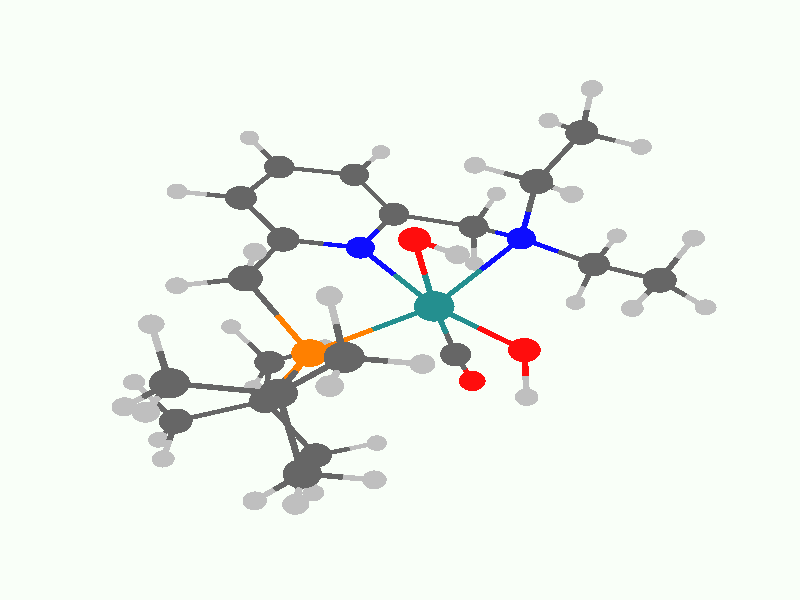 global_settings {
	ambient_light rgb <0.200000002980232, 0.200000002980232, 0.200000002980232>
	max_trace_level 15
}

background { color rgb <0.974929427023728,1,0.97270160982681> }

camera {
	perspective
	location <5.5925597392571, -8.72116479255149, -14.6422267580863>
	angle 40
	up <-0.647198917719651, 0.518850834738789, -0.55850458565116>
	right <-0.692180605618534, -0.706934236282004, 0.145361600080415> * 1
	direction <-0.31940502517661, 0.48066391258679, 0.816665557635859> }

light_source {
	<-38.3698861173352, -38.1263425293095, -60.9186576386434>
	color rgb <1, 1, 1>
	fade_distance 111.641184084629
	fade_power 0
	parallel
	point_at <38.3698861173352, 38.1263425293095, 60.9186576386434>
}

light_source {
	<-3.29326167676883, 65.2584548392823, -5.52119836312358>
	color rgb <0.300000011920929, 0.300000011920929, 0.300000011920929>
	fade_distance 111.641184084629
	fade_power 0
	parallel
	point_at <3.29326167676883, -65.2584548392823, 5.52119836312358>
}

#default {
	finish {ambient .8 diffuse 1 specular 1 roughness .005 metallic 0.5}
}

union {
}
union {
cylinder {
	<1.558536, -1.050208, -2.964195>, 	<1.81366573077547, -1.36563069375046, -2.67044167251922>, 0.05
	pigment { rgbt <0.75, 0.75, 0.75, 0> }
}
cylinder {
	<1.81366573077547, -1.36563069375046, -2.67044167251922>, 	<2.117695, -1.741509, -2.320386>, 0.05
	pigment { rgbt <0.400000005960464, 0.400000005960464, 0.400000005960464, 0> }
}
cylinder {
	<2.789556, -2.351081, -2.948659>, 	<2.48285020432788, -2.07281024864005, -2.66185120736981>, 0.05
	pigment { rgbt <0.75, 0.75, 0.75, 0> }
}
cylinder {
	<2.48285020432788, -2.07281024864005, -2.66185120736981>, 	<2.117695, -1.741509, -2.320386>, 0.05
	pigment { rgbt <0.400000005960464, 0.400000005960464, 0.400000005960464, 0> }
}
cylinder {
	<3.448079, 0.608378, -2.706125>, 	<3.68325671212002, 0.286110564330278, -2.40167536449835>, 0.05
	pigment { rgbt <0.75, 0.75, 0.75, 0> }
}
cylinder {
	<3.68325671212002, 0.286110564330278, -2.40167536449835>, 	<3.963422, -0.097804, -2.038987>, 0.05
	pigment { rgbt <0.400000005960464, 0.400000005960464, 0.400000005960464, 0> }
}
cylinder {
	<4.598612, -0.73497, -2.677211>, 	<4.30865708939328, -0.444113074400349, -2.38587111293146>, 0.05
	pigment { rgbt <0.75, 0.75, 0.75, 0> }
}
cylinder {
	<4.30865708939328, -0.444113074400349, -2.38587111293146>, 	<3.963422, -0.097804, -2.038987>, 0.05
	pigment { rgbt <0.400000005960464, 0.400000005960464, 0.400000005960464, 0> }
}
cylinder {
	<-5.0527, -0.109139, -2.370168>, 	<-4.92584747426095, -0.113270604206148, -1.88426980424152>, 0.05
	pigment { rgbt <0.75, 0.75, 0.75, 0> }
}
cylinder {
	<-4.92584747426095, -0.113270604206148, -1.88426980424152>, 	<-4.774746, -0.118192, -1.305488>, 0.05
	pigment { rgbt <0.400000005960464, 0.400000005960464, 0.400000005960464, 0> }
}
cylinder {
	<2.117695, -1.741509, -2.320386>, 	<1.71925354253125, -2.09454006202381, -2.04666684796923>, 0.05
	pigment { rgbt <0.400000005960464, 0.400000005960464, 0.400000005960464, 0> }
}
cylinder {
	<1.71925354253125, -2.09454006202381, -2.04666684796923>, 	<1.384713, -2.390953, -1.816846>, 0.05
	pigment { rgbt <0.75, 0.75, 0.75, 0> }
}
cylinder {
	<2.117695, -1.741509, -2.320386>, 	<2.54547, -1.368484, -1.8070015>, 0.05
	pigment { rgbt <0.400000005960464, 0.400000005960464, 0.400000005960464, 0> }
}
cylinder {
	<2.54547, -1.368484, -1.8070015>, 	<2.973245, -0.995459, -1.293617>, 0.05
	pigment { rgbt <0.400000005960464, 0.400000005960464, 0.400000005960464, 0> }
}
cylinder {
	<-0.519269, -1.340939, -2.239786>, 	<-0.528008122539537, -0.909712179041995, -2.11111483162027>, 0.05
	pigment { rgbt <0.75, 0.75, 0.75, 0> }
}
cylinder {
	<-0.528008122539537, -0.909712179041995, -2.11111483162027>, 	<-0.538052, -0.414103, -1.963233>, 0.05
	pigment { rgbt <1, 0.0500000007450581, 0.0500000007450581, 0> }
}
cylinder {
	<1.243037, 1.167366, -2.130265>, 	<1.34081161798074, 1.34287996249542, -1.66807136908485>, 0.05
	pigment { rgbt <0.75, 0.75, 0.75, 0> }
}
cylinder {
	<1.34081161798074, 1.34287996249542, -1.66807136908485>, 	<1.457211, 1.551827, -1.117836>, 0.05
	pigment { rgbt <0.400000005960464, 0.400000005960464, 0.400000005960464, 0> }
}
cylinder {
	<3.963422, -0.097804, -2.038987>, 	<4.32475217434313, 0.211591891218966, -1.67900859276063>, 0.05
	pigment { rgbt <0.400000005960464, 0.400000005960464, 0.400000005960464, 0> }
}
cylinder {
	<4.32475217434313, 0.211591891218966, -1.67900859276063>, 	<4.627935, 0.471198, -1.37696>, 0.05
	pigment { rgbt <0.75, 0.75, 0.75, 0> }
}
cylinder {
	<3.963422, -0.097804, -2.038987>, 	<3.4683335, -0.5466315, -1.666302>, 0.05
	pigment { rgbt <0.400000005960464, 0.400000005960464, 0.400000005960464, 0> }
}
cylinder {
	<3.4683335, -0.5466315, -1.666302>, 	<2.973245, -0.995459, -1.293617>, 0.05
	pigment { rgbt <0.400000005960464, 0.400000005960464, 0.400000005960464, 0> }
}
cylinder {
	<-0.538052, -0.414103, -1.963233>, 	<-0.471523162378203, -0.509854820832201, -0.982860784974411>, 0.05
	pigment { rgbt <1, 0.0500000007450581, 0.0500000007450581, 0> }
}
cylinder {
	<-0.471523162378203, -0.509854820832201, -0.982860784974411>, 	<-0.39928, -0.613831, 0.081718>, 0.05
	pigment { rgbt <0.140000000596046, 0.560000002384186, 0.560000002384186, 0> }
}
cylinder {
	<-2.689986, 0.34812, -1.75005>, 	<-2.96048282202414, 0.00978920277635818, -1.49870415860456>, 0.05
	pigment { rgbt <0.75, 0.75, 0.75, 0> }
}
cylinder {
	<-2.96048282202414, 0.00978920277635818, -1.49870415860456>, 	<-3.282831, -0.393396, -1.199178>, 0.05
	pigment { rgbt <0.400000005960464, 0.400000005960464, 0.400000005960464, 0> }
}
cylinder {
	<-3.03278, -1.347927, -1.677515>, 	<-3.14686003305131, -0.912444126392198, -1.45928471589929>, 0.05
	pigment { rgbt <0.75, 0.75, 0.75, 0> }
}
cylinder {
	<-3.14686003305131, -0.912444126392198, -1.45928471589929>, 	<-3.282831, -0.393396, -1.199178>, 0.05
	pigment { rgbt <0.400000005960464, 0.400000005960464, 0.400000005960464, 0> }
}
cylinder {
	<0.66192, 4.197075, -1.328171>, 	<0.320092594468559, 3.90525293353026, -1.11547104572637>, 0.05
	pigment { rgbt <0.75, 0.75, 0.75, 0> }
}
cylinder {
	<0.320092594468559, 3.90525293353026, -1.11547104572637>, 	<-0.08773, 3.55709, -0.861706>, 0.05
	pigment { rgbt <0.400000005960464, 0.400000005960464, 0.400000005960464, 0> }
}
cylinder {
	<-4.774746, -0.118192, -1.305488>, 	<-4.0287885, -0.255794, -1.252333>, 0.05
	pigment { rgbt <0.400000005960464, 0.400000005960464, 0.400000005960464, 0> }
}
cylinder {
	<-4.0287885, -0.255794, -1.252333>, 	<-3.282831, -0.393396, -1.199178>, 0.05
	pigment { rgbt <0.400000005960464, 0.400000005960464, 0.400000005960464, 0> }
}
cylinder {
	<-4.774746, -0.118192, -1.305488>, 	<-4.93205085661561, 0.414025609664955, -1.08116786725063>, 0.05
	pigment { rgbt <0.400000005960464, 0.400000005960464, 0.400000005960464, 0> }
}
cylinder {
	<-4.93205085661561, 0.414025609664955, -1.08116786725063>, 	<-5.064128, 0.860889, -0.892823>, 0.05
	pigment { rgbt <0.75, 0.75, 0.75, 0> }
}
cylinder {
	<-4.774746, -0.118192, -1.305488>, 	<-5.10832947803529, -0.537079560305884, -1.03859425443439>, 0.05
	pigment { rgbt <0.400000005960464, 0.400000005960464, 0.400000005960464, 0> }
}
cylinder {
	<-5.10832947803529, -0.537079560305884, -1.03859425443439>, 	<-5.388389, -0.888756, -0.814524>, 0.05
	pigment { rgbt <0.75, 0.75, 0.75, 0> }
}
cylinder {
	<2.973245, -0.995459, -1.293617>, 	<3.3486705, -1.5185625, -0.8807665>, 0.05
	pigment { rgbt <0.400000005960464, 0.400000005960464, 0.400000005960464, 0> }
}
cylinder {
	<3.3486705, -1.5185625, -0.8807665>, 	<3.724096, -2.041666, -0.467916>, 0.05
	pigment { rgbt <0.400000005960464, 0.400000005960464, 0.400000005960464, 0> }
}
cylinder {
	<2.973245, -0.995459, -1.293617>, 	<2.38652044818139, -0.511816423732335, -0.734076587728999>, 0.05
	pigment { rgbt <0.400000005960464, 0.400000005960464, 0.400000005960464, 0> }
}
cylinder {
	<2.38652044818139, -0.511816423732335, -0.734076587728999>, 	<1.789852, -0.019977, -0.165053>, 0.05
	pigment { rgbt <1, 0.5, 0, 0> }
}
cylinder {
	<-3.282831, -0.393396, -1.199178>, 	<-2.99893919423162, -0.424871390758766, -0.503735780562579>, 0.05
	pigment { rgbt <0.400000005960464, 0.400000005960464, 0.400000005960464, 0> }
}
cylinder {
	<-2.99893919423162, -0.424871390758766, -0.503735780562579>, 	<-2.72411, -0.455342, 0.169506>, 0.05
	pigment { rgbt <0.0500000007450581, 0.0500000007450581, 1, 0> }
}
cylinder {
	<2.297217, 2.259372, -1.160896>, 	<1.91389786010604, 1.93649866238542, -1.14124647111112>, 0.05
	pigment { rgbt <0.75, 0.75, 0.75, 0> }
}
cylinder {
	<1.91389786010604, 1.93649866238542, -1.14124647111112>, 	<1.457211, 1.551827, -1.117836>, 0.05
	pigment { rgbt <0.400000005960464, 0.400000005960464, 0.400000005960464, 0> }
}
cylinder {
	<4.2556, -2.717327, -1.158073>, 	<4.01298997880484, -2.40891515449979, -0.843044318375799>, 0.05
	pigment { rgbt <0.75, 0.75, 0.75, 0> }
}
cylinder {
	<4.01298997880484, -2.40891515449979, -0.843044318375799>, 	<3.724096, -2.041666, -0.467916>, 0.05
	pigment { rgbt <0.400000005960464, 0.400000005960464, 0.400000005960464, 0> }
}
cylinder {
	<1.457211, 1.551827, -1.117836>, 	<0.8259005, 1.879529, -0.8851125>, 0.05
	pigment { rgbt <0.400000005960464, 0.400000005960464, 0.400000005960464, 0> }
}
cylinder {
	<0.8259005, 1.879529, -0.8851125>, 	<0.19459, 2.207231, -0.652389>, 0.05
	pigment { rgbt <0.400000005960464, 0.400000005960464, 0.400000005960464, 0> }
}
cylinder {
	<1.457211, 1.551827, -1.117836>, 	<1.62210682943182, 0.772656890830509, -0.645525181268889>, 0.05
	pigment { rgbt <0.400000005960464, 0.400000005960464, 0.400000005960464, 0> }
}
cylinder {
	<1.62210682943182, 0.772656890830509, -0.645525181268889>, 	<1.789852, -0.019977, -0.165053>, 0.05
	pigment { rgbt <1, 0.5, 0, 0> }
}
cylinder {
	<-0.08773, 3.55709, -0.861706>, 	<0.05343, 2.8821605, -0.7570475>, 0.05
	pigment { rgbt <0.400000005960464, 0.400000005960464, 0.400000005960464, 0> }
}
cylinder {
	<0.05343, 2.8821605, -0.7570475>, 	<0.19459, 2.207231, -0.652389>, 0.05
	pigment { rgbt <0.400000005960464, 0.400000005960464, 0.400000005960464, 0> }
}
cylinder {
	<-0.08773, 3.55709, -0.861706>, 	<-0.709434, 3.8086965, -0.679439>, 0.05
	pigment { rgbt <0.400000005960464, 0.400000005960464, 0.400000005960464, 0> }
}
cylinder {
	<-0.709434, 3.8086965, -0.679439>, 	<-1.331138, 4.060303, -0.497172>, 0.05
	pigment { rgbt <0.400000005960464, 0.400000005960464, 0.400000005960464, 0> }
}
cylinder {
	<-1.568833, 5.112484, -0.663414>, 	<-1.46043908521965, 4.63266735409874, -0.587604154690194>, 0.05
	pigment { rgbt <0.75, 0.75, 0.75, 0> }
}
cylinder {
	<-1.46043908521965, 4.63266735409874, -0.587604154690194>, 	<-1.331138, 4.060303, -0.497172>, 0.05
	pigment { rgbt <0.400000005960464, 0.400000005960464, 0.400000005960464, 0> }
}
cylinder {
	<0.19459, 2.207231, -0.652389>, 	<-0.268107890566443, 1.80225558781849, -0.348640265341319>, 0.05
	pigment { rgbt <0.400000005960464, 0.400000005960464, 0.400000005960464, 0> }
}
cylinder {
	<-0.268107890566443, 1.80225558781849, -0.348640265341319>, 	<-0.714614, 1.411452, -0.055521>, 0.05
	pigment { rgbt <0.0500000007450581, 0.0500000007450581, 1, 0> }
}
cylinder {
	<-1.331138, 4.060303, -0.497172>, 	<-1.806211, 3.6314835, -0.221782>, 0.05
	pigment { rgbt <0.400000005960464, 0.400000005960464, 0.400000005960464, 0> }
}
cylinder {
	<-1.806211, 3.6314835, -0.221782>, 	<-2.281284, 3.202664, 0.053608>, 0.05
	pigment { rgbt <0.400000005960464, 0.400000005960464, 0.400000005960464, 0> }
}
cylinder {
	<-4.035211, -2.960525, -0.470673>, 	<-3.72352479117849, -2.91875927438547, -0.079013783057757>, 0.05
	pigment { rgbt <0.75, 0.75, 0.75, 0> }
}
cylinder {
	<-3.72352479117849, -2.91875927438547, -0.079013783057757>, 	<-3.352267, -2.869011, 0.387502>, 0.05
	pigment { rgbt <0.400000005960464, 0.400000005960464, 0.400000005960464, 0> }
}
cylinder {
	<3.724096, -2.041666, -0.467916>, 	<3.34841721236565, -2.37627647787856, -0.144091885606088>, 0.05
	pigment { rgbt <0.400000005960464, 0.400000005960464, 0.400000005960464, 0> }
}
cylinder {
	<3.34841721236565, -2.37627647787856, -0.144091885606088>, 	<3.033018, -2.657197, 0.127773>, 0.05
	pigment { rgbt <0.75, 0.75, 0.75, 0> }
}
cylinder {
	<3.724096, -2.041666, -0.467916>, 	<4.13222458931402, -1.80297258490795, -0.102923956045566>, 0.05
	pigment { rgbt <0.400000005960464, 0.400000005960464, 0.400000005960464, 0> }
}
cylinder {
	<4.13222458931402, -1.80297258490795, -0.102923956045566>, 	<4.474757, -1.602643, 0.203405>, 0.05
	pigment { rgbt <0.75, 0.75, 0.75, 0> }
}
cylinder {
	<-0.322526, -2.629038, -0.330691>, 	<-0.359321984883912, -1.66294468486394, -0.132981495218631>, 0.05
	pigment { rgbt <1, 0.0500000007450581, 0.0500000007450581, 0> }
}
cylinder {
	<-0.359321984883912, -1.66294468486394, -0.132981495218631>, 	<-0.39928, -0.613831, 0.081718>, 0.05
	pigment { rgbt <0.140000000596046, 0.560000002384186, 0.560000002384186, 0> }
}
cylinder {
	<-0.322526, -2.629038, -0.330691>, 	<-0.0301965182982283, -2.88172599598794, 0.0106287386497767>, 0.05
	pigment { rgbt <1, 0.0500000007450581, 0.0500000007450581, 0> }
}
cylinder {
	<-0.0301965182982283, -2.88172599598794, 0.0106287386497767>, 	<0.22403, -3.101478, 0.30746>, 0.05
	pigment { rgbt <0.75, 0.75, 0.75, 0> }
}
cylinder {
	<1.789852, -0.019977, -0.165053>, 	<0.714475153224157, -0.311698486856536, -0.0438306068982037>, 0.05
	pigment { rgbt <1, 0.5, 0, 0> }
}
cylinder {
	<0.714475153224157, -0.311698486856536, -0.0438306068982037>, 	<-0.39928, -0.613831, 0.081718>, 0.05
	pigment { rgbt <0.140000000596046, 0.560000002384186, 0.560000002384186, 0> }
}
cylinder {
	<1.789852, -0.019977, -0.165053>, 	<2.25974683823878, 0.287511160815204, 0.615065768299581>, 0.05
	pigment { rgbt <1, 0.5, 0, 0> }
}
cylinder {
	<2.25974683823878, 0.287511160815204, 0.615065768299581>, 	<2.72182, 0.589881, 1.382199>, 0.05
	pigment { rgbt <0.400000005960464, 0.400000005960464, 0.400000005960464, 0> }
}
cylinder {
	<-0.714614, 1.411452, -0.055521>, 	<-0.563087057529549, 0.438246000560099, 0.0104262370810067>, 0.05
	pigment { rgbt <0.0500000007450581, 0.0500000007450581, 1, 0> }
}
cylinder {
	<-0.563087057529549, 0.438246000560099, 0.0104262370810067>, 	<-0.39928, -0.613831, 0.081718>, 0.05
	pigment { rgbt <0.140000000596046, 0.560000002384186, 0.560000002384186, 0> }
}
cylinder {
	<-0.714614, 1.411452, -0.055521>, 	<-1.31502540072669, 1.63837777861626, 0.100324150739358>, 0.05
	pigment { rgbt <0.0500000007450581, 0.0500000007450581, 1, 0> }
}
cylinder {
	<-1.31502540072669, 1.63837777861626, 0.100324150739358>, 	<-1.937253, 1.873549, 0.261832>, 0.05
	pigment { rgbt <0.400000005960464, 0.400000005960464, 0.400000005960464, 0> }
}
cylinder {
	<-2.281284, 3.202664, 0.053608>, 	<-2.1092685, 2.5381065, 0.15772>, 0.05
	pigment { rgbt <0.400000005960464, 0.400000005960464, 0.400000005960464, 0> }
}
cylinder {
	<-2.1092685, 2.5381065, 0.15772>, 	<-1.937253, 1.873549, 0.261832>, 0.05
	pigment { rgbt <0.400000005960464, 0.400000005960464, 0.400000005960464, 0> }
}
cylinder {
	<-2.281284, 3.202664, 0.053608>, 	<-2.82438424385352, 3.39399663367971, 0.196147414681947>, 0.05
	pigment { rgbt <0.400000005960464, 0.400000005960464, 0.400000005960464, 0> }
}
cylinder {
	<-2.82438424385352, 3.39399663367971, 0.196147414681947>, 	<-3.279592, 3.554365, 0.315619>, 0.05
	pigment { rgbt <0.75, 0.75, 0.75, 0> }
}
cylinder {
	<-2.321974, -3.101747, 0.065118>, 	<-2.79233957367298, -2.99549469880572, 0.212297816909355>, 0.05
	pigment { rgbt <0.75, 0.75, 0.75, 0> }
}
cylinder {
	<-2.79233957367298, -2.99549469880572, 0.212297816909355>, 	<-3.352267, -2.869011, 0.387502>, 0.05
	pigment { rgbt <0.400000005960464, 0.400000005960464, 0.400000005960464, 0> }
}
cylinder {
	<-0.39928, -0.613831, 0.081718>, 	<-1.6015740833359, -0.531867851307914, 0.127117875684627>, 0.05
	pigment { rgbt <0.140000000596046, 0.560000002384186, 0.560000002384186, 0> }
}
cylinder {
	<-1.6015740833359, -0.531867851307914, 0.127117875684627>, 	<-2.72411, -0.455342, 0.169506>, 0.05
	pigment { rgbt <0.0500000007450581, 0.0500000007450581, 1, 0> }
}
cylinder {
	<-0.39928, -0.613831, 0.081718>, 	<-0.396709223827655, -0.728400842640891, 1.01843278056538>, 0.05
	pigment { rgbt <0.140000000596046, 0.560000002384186, 0.560000002384186, 0> }
}
cylinder {
	<-0.396709223827655, -0.728400842640891, 1.01843278056538>, 	<-0.394291, -0.836172, 1.899562>, 0.05
	pigment { rgbt <0.400000005960464, 0.400000005960464, 0.400000005960464, 0> }
}
cylinder {
	<-2.72411, -0.455342, 0.169506>, 	<-2.78624370637894, 0.183898412969549, 0.506814365267784>, 0.05
	pigment { rgbt <0.0500000007450581, 0.0500000007450581, 1, 0> }
}
cylinder {
	<-2.78624370637894, 0.183898412969549, 0.506814365267784>, 	<-2.850433, 0.844287, 0.855282>, 0.05
	pigment { rgbt <0.400000005960464, 0.400000005960464, 0.400000005960464, 0> }
}
cylinder {
	<-2.72411, -0.455342, 0.169506>, 	<-3.04907497727725, -0.962291102948343, 0.579005453194509>, 0.05
	pigment { rgbt <0.0500000007450581, 0.0500000007450581, 1, 0> }
}
cylinder {
	<-3.04907497727725, -0.962291102948343, 0.579005453194509>, 	<-3.38475, -1.485948, 1.002001>, 0.05
	pigment { rgbt <0.400000005960464, 0.400000005960464, 0.400000005960464, 0> }
}
cylinder {
	<-1.937253, 1.873549, 0.261832>, 	<-2.393843, 1.358918, 0.558557>, 0.05
	pigment { rgbt <0.400000005960464, 0.400000005960464, 0.400000005960464, 0> }
}
cylinder {
	<-2.393843, 1.358918, 0.558557>, 	<-2.850433, 0.844287, 0.855282>, 0.05
	pigment { rgbt <0.400000005960464, 0.400000005960464, 0.400000005960464, 0> }
}
cylinder {
	<4.031579, 1.996358, 0.312455>, 	<4.05838440918717, 1.6299713127311, 0.654999596123276>, 0.05
	pigment { rgbt <0.75, 0.75, 0.75, 0> }
}
cylinder {
	<4.05838440918717, 1.6299713127311, 0.654999596123276>, 	<4.090313, 1.193559, 1.063013>, 0.05
	pigment { rgbt <0.400000005960464, 0.400000005960464, 0.400000005960464, 0> }
}
cylinder {
	<-3.352267, -2.869011, 0.387502>, 	<-3.3685085, -2.1774795, 0.6947515>, 0.05
	pigment { rgbt <0.400000005960464, 0.400000005960464, 0.400000005960464, 0> }
}
cylinder {
	<-3.3685085, -2.1774795, 0.6947515>, 	<-3.38475, -1.485948, 1.002001>, 0.05
	pigment { rgbt <0.400000005960464, 0.400000005960464, 0.400000005960464, 0> }
}
cylinder {
	<-3.352267, -2.869011, 0.387502>, 	<-3.52718819590284, -3.26793817996893, 0.797574410794385>, 0.05
	pigment { rgbt <0.400000005960464, 0.400000005960464, 0.400000005960464, 0> }
}
cylinder {
	<-3.52718819590284, -3.26793817996893, 0.797574410794385>, 	<-3.67404, -3.60285, 1.141843>, 0.05
	pigment { rgbt <0.75, 0.75, 0.75, 0> }
}
cylinder {
	<4.81061, 0.442659, 0.712196>, 	<4.48194797201671, 0.785284773552653, 0.872269173525664>, 0.05
	pigment { rgbt <0.75, 0.75, 0.75, 0> }
}
cylinder {
	<4.48194797201671, 0.785284773552653, 0.872269173525664>, 	<4.090313, 1.193559, 1.063013>, 0.05
	pigment { rgbt <0.400000005960464, 0.400000005960464, 0.400000005960464, 0> }
}
cylinder {
	<-2.850433, 0.844287, 0.855282>, 	<-3.41629597512719, 1.04328178030264, 0.858504899987422>, 0.05
	pigment { rgbt <0.400000005960464, 0.400000005960464, 0.400000005960464, 0> }
}
cylinder {
	<-3.41629597512719, 1.04328178030264, 0.858504899987422>, 	<-3.891597, 1.210429, 0.861212>, 0.05
	pigment { rgbt <0.75, 0.75, 0.75, 0> }
}
cylinder {
	<-2.850433, 0.844287, 0.855282>, 	<-2.69043836254749, 0.758540858319616, 1.42625238894084>, 0.05
	pigment { rgbt <0.400000005960464, 0.400000005960464, 0.400000005960464, 0> }
}
cylinder {
	<-2.69043836254749, 0.758540858319616, 1.42625238894084>, 	<-2.55608, 0.686534, 1.905735>, 0.05
	pigment { rgbt <0.75, 0.75, 0.75, 0> }
}
cylinder {
	<-3.38475, -1.485948, 1.002001>, 	<-3.94940410044806, -1.3138478732895, 1.12148304290221>, 0.05
	pigment { rgbt <0.400000005960464, 0.400000005960464, 0.400000005960464, 0> }
}
cylinder {
	<-3.94940410044806, -1.3138478732895, 1.12148304290221>, 	<-4.424054, -1.16918, 1.22192>, 0.05
	pigment { rgbt <0.75, 0.75, 0.75, 0> }
}
cylinder {
	<-3.38475, -1.485948, 1.002001>, 	<-3.09405011553912, -1.49205585996099, 1.5244173800186>, 0.05
	pigment { rgbt <0.400000005960464, 0.400000005960464, 0.400000005960464, 0> }
}
cylinder {
	<-3.09405011553912, -1.49205585996099, 1.5244173800186>, 	<-2.850027, -1.497183, 1.962951>, 0.05
	pigment { rgbt <0.75, 0.75, 0.75, 0> }
}
cylinder {
	<4.090313, 1.193559, 1.063013>, 	<3.4060665, 0.89172, 1.222606>, 0.05
	pigment { rgbt <0.400000005960464, 0.400000005960464, 0.400000005960464, 0> }
}
cylinder {
	<3.4060665, 0.89172, 1.222606>, 	<2.72182, 0.589881, 1.382199>, 0.05
	pigment { rgbt <0.400000005960464, 0.400000005960464, 0.400000005960464, 0> }
}
cylinder {
	<4.090313, 1.193559, 1.063013>, 	<4.31566798661104, 1.43509024182127, 1.56324909885245>, 0.05
	pigment { rgbt <0.400000005960464, 0.400000005960464, 0.400000005960464, 0> }
}
cylinder {
	<4.31566798661104, 1.43509024182127, 1.56324909885245>, 	<4.504934, 1.637942, 1.983376>, 0.05
	pigment { rgbt <0.75, 0.75, 0.75, 0> }
}
cylinder {
	<2.72182, 0.589881, 1.382199>, 	<2.292815, 1.1373, 1.705212>, 0.05
	pigment { rgbt <0.400000005960464, 0.400000005960464, 0.400000005960464, 0> }
}
cylinder {
	<2.292815, 1.1373, 1.705212>, 	<1.86381, 1.684719, 2.028225>, 0.05
	pigment { rgbt <0.400000005960464, 0.400000005960464, 0.400000005960464, 0> }
}
cylinder {
	<2.72182, 0.589881, 1.382199>, 	<2.807656, 0.0203735, 1.886972>, 0.05
	pigment { rgbt <0.400000005960464, 0.400000005960464, 0.400000005960464, 0> }
}
cylinder {
	<2.807656, 0.0203735, 1.886972>, 	<2.893492, -0.549134, 2.391745>, 0.05
	pigment { rgbt <0.400000005960464, 0.400000005960464, 0.400000005960464, 0> }
}
cylinder {
	<1.799787, 2.586224, 1.401157>, 	<1.82900479735816, 2.17480950197006, 1.68732830958856>, 0.05
	pigment { rgbt <0.75, 0.75, 0.75, 0> }
}
cylinder {
	<1.82900479735816, 2.17480950197006, 1.68732830958856>, 	<1.86381, 1.684719, 2.028225>, 0.05
	pigment { rgbt <0.400000005960464, 0.400000005960464, 0.400000005960464, 0> }
}
cylinder {
	<-0.394291, -0.836172, 1.899562>, 	<-0.427177160172578, -0.93369158140473, 2.48921305489305>, 0.05
	pigment { rgbt <0.400000005960464, 0.400000005960464, 0.400000005960464, 0> }
}
cylinder {
	<-0.427177160172578, -0.93369158140473, 2.48921305489305>, 	<-0.458481, -1.026519, 3.050493>, 0.05
	pigment { rgbt <1, 0.0500000007450581, 0.0500000007450581, 0> }
}
cylinder {
	<1.86381, 1.684719, 2.028225>, 	<1.30924071584885, 1.49808731778225, 2.14624976925035>, 0.05
	pigment { rgbt <0.400000005960464, 0.400000005960464, 0.400000005960464, 0> }
}
cylinder {
	<1.30924071584885, 1.49808731778225, 2.14624976925035>, 	<0.843861, 1.341471, 2.245293>, 0.05
	pigment { rgbt <0.75, 0.75, 0.75, 0> }
}
cylinder {
	<1.86381, 1.684719, 2.028225>, 	<2.1182263979842, 1.84535580956242, 2.5463382970477>, 0.05
	pigment { rgbt <0.400000005960464, 0.400000005960464, 0.400000005960464, 0> }
}
cylinder {
	<2.1182263979842, 1.84535580956242, 2.5463382970477>, 	<2.331878, 1.980254, 2.981435>, 0.05
	pigment { rgbt <0.75, 0.75, 0.75, 0> }
}
cylinder {
	<3.574903, -1.329713, 2.03359>, 	<3.26403183038303, -0.973599719309722, 2.1969863404673>, 0.05
	pigment { rgbt <0.75, 0.75, 0.75, 0> }
}
cylinder {
	<3.26403183038303, -0.973599719309722, 2.1969863404673>, 	<2.893492, -0.549134, 2.391745>, 0.05
	pigment { rgbt <0.400000005960464, 0.400000005960464, 0.400000005960464, 0> }
}
cylinder {
	<2.893492, -0.549134, 2.391745>, 	<2.37380183118948, -0.804718526617034, 2.53305576574825>, 0.05
	pigment { rgbt <0.400000005960464, 0.400000005960464, 0.400000005960464, 0> }
}
cylinder {
	<2.37380183118948, -0.804718526617034, 2.53305576574825>, 	<1.937802, -1.019144, 2.65161>, 0.05
	pigment { rgbt <0.75, 0.75, 0.75, 0> }
}
cylinder {
	<2.893492, -0.549134, 2.391745>, 	<3.12669374913666, -0.324767153364432, 2.89637908621699>, 0.05
	pigment { rgbt <0.400000005960464, 0.400000005960464, 0.400000005960464, 0> }
}
cylinder {
	<3.12669374913666, -0.324767153364432, 2.89637908621699>, 	<3.322551, -0.13633, 3.320202>, 0.05
	pigment { rgbt <0.75, 0.75, 0.75, 0> }
}
sphere {
	<-0.714614, 1.411452, -0.055521>, 0.248
	pigment { rgbt <0.0500000007450581, 0.0500000007450581, 1,0> }
}
sphere {
	<-1.937253, 1.873549, 0.261832>, 0.272
	pigment { rgbt <0.400000005960464, 0.400000005960464, 0.400000005960464,0> }
}
sphere {
	<0.19459, 2.207231, -0.652389>, 0.272
	pigment { rgbt <0.400000005960464, 0.400000005960464, 0.400000005960464,0> }
}
sphere {
	<-2.281284, 3.202664, 0.053608>, 0.272
	pigment { rgbt <0.400000005960464, 0.400000005960464, 0.400000005960464,0> }
}
sphere {
	<-1.331138, 4.060303, -0.497172>, 0.272
	pigment { rgbt <0.400000005960464, 0.400000005960464, 0.400000005960464,0> }
}
sphere {
	<-0.08773, 3.55709, -0.861706>, 0.272
	pigment { rgbt <0.400000005960464, 0.400000005960464, 0.400000005960464,0> }
}
sphere {
	<-2.850433, 0.844287, 0.855282>, 0.272
	pigment { rgbt <0.400000005960464, 0.400000005960464, 0.400000005960464,0> }
}
sphere {
	<-3.279592, 3.554365, 0.315619>, 0.176
	pigment { rgbt <0.75, 0.75, 0.75,0> }
}
sphere {
	<-1.568833, 5.112484, -0.663414>, 0.176
	pigment { rgbt <0.75, 0.75, 0.75,0> }
}
sphere {
	<0.66192, 4.197075, -1.328171>, 0.176
	pigment { rgbt <0.75, 0.75, 0.75,0> }
}
sphere {
	<1.457211, 1.551827, -1.117836>, 0.272
	pigment { rgbt <0.400000005960464, 0.400000005960464, 0.400000005960464,0> }
}
sphere {
	<-2.72411, -0.455342, 0.169506>, 0.248
	pigment { rgbt <0.0500000007450581, 0.0500000007450581, 1,0> }
}
sphere {
	<-3.891597, 1.210429, 0.861212>, 0.176
	pigment { rgbt <0.75, 0.75, 0.75,0> }
}
sphere {
	<-2.55608, 0.686534, 1.905735>, 0.176
	pigment { rgbt <0.75, 0.75, 0.75,0> }
}
sphere {
	<1.243037, 1.167366, -2.130265>, 0.176
	pigment { rgbt <0.75, 0.75, 0.75,0> }
}
sphere {
	<1.789852, -0.019977, -0.165053>, 0.288
	pigment { rgbt <1, 0.5, 0,0> }
}
sphere {
	<2.297217, 2.259372, -1.160896>, 0.176
	pigment { rgbt <0.75, 0.75, 0.75,0> }
}
sphere {
	<-0.39928, -0.613831, 0.081718>, 0.328
	pigment { rgbt <0.140000000596046, 0.560000002384186, 0.560000002384186,0> }
}
sphere {
	<-3.282831, -0.393396, -1.199178>, 0.272
	pigment { rgbt <0.400000005960464, 0.400000005960464, 0.400000005960464,0> }
}
sphere {
	<2.973245, -0.995459, -1.293617>, 0.272
	pigment { rgbt <0.400000005960464, 0.400000005960464, 0.400000005960464,0> }
}
sphere {
	<-3.38475, -1.485948, 1.002001>, 0.272
	pigment { rgbt <0.400000005960464, 0.400000005960464, 0.400000005960464,0> }
}
sphere {
	<2.72182, 0.589881, 1.382199>, 0.272
	pigment { rgbt <0.400000005960464, 0.400000005960464, 0.400000005960464,0> }
}
sphere {
	<2.117695, -1.741509, -2.320386>, 0.272
	pigment { rgbt <0.400000005960464, 0.400000005960464, 0.400000005960464,0> }
}
sphere {
	<3.724096, -2.041666, -0.467916>, 0.272
	pigment { rgbt <0.400000005960464, 0.400000005960464, 0.400000005960464,0> }
}
sphere {
	<3.963422, -0.097804, -2.038987>, 0.272
	pigment { rgbt <0.400000005960464, 0.400000005960464, 0.400000005960464,0> }
}
sphere {
	<1.86381, 1.684719, 2.028225>, 0.272
	pigment { rgbt <0.400000005960464, 0.400000005960464, 0.400000005960464,0> }
}
sphere {
	<4.090313, 1.193559, 1.063013>, 0.272
	pigment { rgbt <0.400000005960464, 0.400000005960464, 0.400000005960464,0> }
}
sphere {
	<2.893492, -0.549134, 2.391745>, 0.272
	pigment { rgbt <0.400000005960464, 0.400000005960464, 0.400000005960464,0> }
}
sphere {
	<-0.394291, -0.836172, 1.899562>, 0.272
	pigment { rgbt <0.400000005960464, 0.400000005960464, 0.400000005960464,0> }
}
sphere {
	<-0.458481, -1.026519, 3.050493>, 0.2432
	pigment { rgbt <1, 0.0500000007450581, 0.0500000007450581,0> }
}
sphere {
	<-2.689986, 0.34812, -1.75005>, 0.176
	pigment { rgbt <0.75, 0.75, 0.75,0> }
}
sphere {
	<-4.774746, -0.118192, -1.305488>, 0.272
	pigment { rgbt <0.400000005960464, 0.400000005960464, 0.400000005960464,0> }
}
sphere {
	<-3.03278, -1.347927, -1.677515>, 0.176
	pigment { rgbt <0.75, 0.75, 0.75,0> }
}
sphere {
	<-2.850027, -1.497183, 1.962951>, 0.176
	pigment { rgbt <0.75, 0.75, 0.75,0> }
}
sphere {
	<-3.352267, -2.869011, 0.387502>, 0.272
	pigment { rgbt <0.400000005960464, 0.400000005960464, 0.400000005960464,0> }
}
sphere {
	<-4.424054, -1.16918, 1.22192>, 0.176
	pigment { rgbt <0.75, 0.75, 0.75,0> }
}
sphere {
	<-0.322526, -2.629038, -0.330691>, 0.2432
	pigment { rgbt <1, 0.0500000007450581, 0.0500000007450581,0> }
}
sphere {
	<0.22403, -3.101478, 0.30746>, 0.176
	pigment { rgbt <0.75, 0.75, 0.75,0> }
}
sphere {
	<-0.538052, -0.414103, -1.963233>, 0.2432
	pigment { rgbt <1, 0.0500000007450581, 0.0500000007450581,0> }
}
sphere {
	<-0.519269, -1.340939, -2.239786>, 0.176
	pigment { rgbt <0.75, 0.75, 0.75,0> }
}
sphere {
	<-2.321974, -3.101747, 0.065118>, 0.176
	pigment { rgbt <0.75, 0.75, 0.75,0> }
}
sphere {
	<-4.035211, -2.960525, -0.470673>, 0.176
	pigment { rgbt <0.75, 0.75, 0.75,0> }
}
sphere {
	<-3.67404, -3.60285, 1.141843>, 0.176
	pigment { rgbt <0.75, 0.75, 0.75,0> }
}
sphere {
	<-5.0527, -0.109139, -2.370168>, 0.176
	pigment { rgbt <0.75, 0.75, 0.75,0> }
}
sphere {
	<-5.064128, 0.860889, -0.892823>, 0.176
	pigment { rgbt <0.75, 0.75, 0.75,0> }
}
sphere {
	<-5.388389, -0.888756, -0.814524>, 0.176
	pigment { rgbt <0.75, 0.75, 0.75,0> }
}
sphere {
	<2.789556, -2.351081, -2.948659>, 0.176
	pigment { rgbt <0.75, 0.75, 0.75,0> }
}
sphere {
	<1.558536, -1.050208, -2.964195>, 0.176
	pigment { rgbt <0.75, 0.75, 0.75,0> }
}
sphere {
	<1.384713, -2.390953, -1.816846>, 0.176
	pigment { rgbt <0.75, 0.75, 0.75,0> }
}
sphere {
	<4.2556, -2.717327, -1.158073>, 0.176
	pigment { rgbt <0.75, 0.75, 0.75,0> }
}
sphere {
	<3.033018, -2.657197, 0.127773>, 0.176
	pigment { rgbt <0.75, 0.75, 0.75,0> }
}
sphere {
	<4.474757, -1.602643, 0.203405>, 0.176
	pigment { rgbt <0.75, 0.75, 0.75,0> }
}
sphere {
	<4.598612, -0.73497, -2.677211>, 0.176
	pigment { rgbt <0.75, 0.75, 0.75,0> }
}
sphere {
	<4.627935, 0.471198, -1.37696>, 0.176
	pigment { rgbt <0.75, 0.75, 0.75,0> }
}
sphere {
	<3.448079, 0.608378, -2.706125>, 0.176
	pigment { rgbt <0.75, 0.75, 0.75,0> }
}
sphere {
	<4.81061, 0.442659, 0.712196>, 0.176
	pigment { rgbt <0.75, 0.75, 0.75,0> }
}
sphere {
	<4.504934, 1.637942, 1.983376>, 0.176
	pigment { rgbt <0.75, 0.75, 0.75,0> }
}
sphere {
	<4.031579, 1.996358, 0.312455>, 0.176
	pigment { rgbt <0.75, 0.75, 0.75,0> }
}
sphere {
	<3.574903, -1.329713, 2.03359>, 0.176
	pigment { rgbt <0.75, 0.75, 0.75,0> }
}
sphere {
	<1.937802, -1.019144, 2.65161>, 0.176
	pigment { rgbt <0.75, 0.75, 0.75,0> }
}
sphere {
	<3.322551, -0.13633, 3.320202>, 0.176
	pigment { rgbt <0.75, 0.75, 0.75,0> }
}
sphere {
	<2.331878, 1.980254, 2.981435>, 0.176
	pigment { rgbt <0.75, 0.75, 0.75,0> }
}
sphere {
	<0.843861, 1.341471, 2.245293>, 0.176
	pigment { rgbt <0.75, 0.75, 0.75,0> }
}
sphere {
	<1.799787, 2.586224, 1.401157>, 0.176
	pigment { rgbt <0.75, 0.75, 0.75,0> }
}
}
merge {
}
